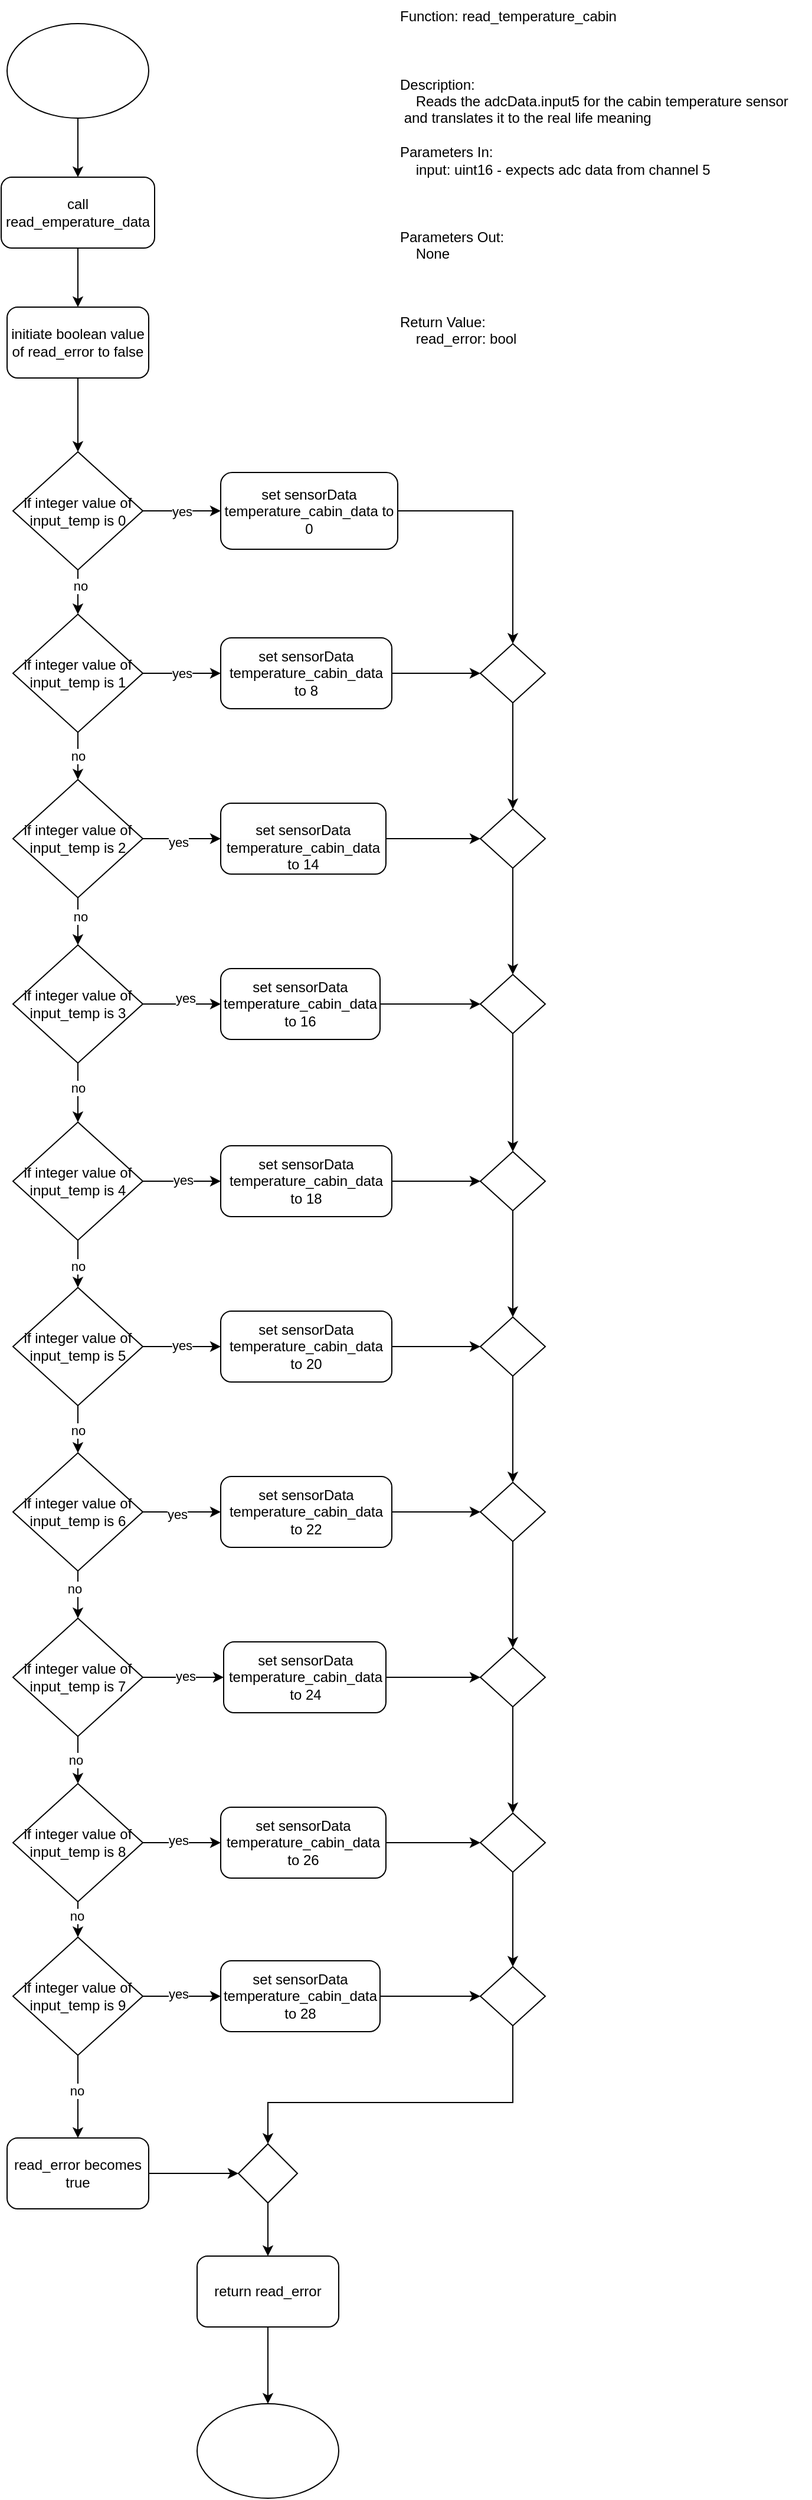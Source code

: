 <mxfile version="21.6.2" type="device">
  <diagram name="Page-1" id="2Yen2frqiZijl5yNPXud">
    <mxGraphModel dx="1720" dy="960" grid="1" gridSize="10" guides="1" tooltips="1" connect="1" arrows="1" fold="1" page="1" pageScale="1" pageWidth="850" pageHeight="1100" math="0" shadow="0">
      <root>
        <mxCell id="0" />
        <mxCell id="1" parent="0" />
        <mxCell id="z7MP5eiHaV3lzf-vJVwm-10" style="edgeStyle=orthogonalEdgeStyle;rounded=0;orthogonalLoop=1;jettySize=auto;html=1;entryX=0.5;entryY=0;entryDx=0;entryDy=0;" edge="1" parent="1" source="z7MP5eiHaV3lzf-vJVwm-1" target="z7MP5eiHaV3lzf-vJVwm-4">
          <mxGeometry relative="1" as="geometry" />
        </mxCell>
        <mxCell id="z7MP5eiHaV3lzf-vJVwm-1" value="initiate boolean value of read_error to false" style="rounded=1;whiteSpace=wrap;html=1;" vertex="1" parent="1">
          <mxGeometry x="69" y="270" width="120" height="60" as="geometry" />
        </mxCell>
        <mxCell id="z7MP5eiHaV3lzf-vJVwm-7" style="edgeStyle=orthogonalEdgeStyle;rounded=0;orthogonalLoop=1;jettySize=auto;html=1;entryX=0.5;entryY=0;entryDx=0;entryDy=0;" edge="1" parent="1" source="z7MP5eiHaV3lzf-vJVwm-3" target="z7MP5eiHaV3lzf-vJVwm-6">
          <mxGeometry relative="1" as="geometry" />
        </mxCell>
        <mxCell id="z7MP5eiHaV3lzf-vJVwm-3" value="" style="ellipse;whiteSpace=wrap;html=1;" vertex="1" parent="1">
          <mxGeometry x="69" y="30" width="120" height="80" as="geometry" />
        </mxCell>
        <mxCell id="z7MP5eiHaV3lzf-vJVwm-154" value="yes" style="edgeStyle=orthogonalEdgeStyle;rounded=0;orthogonalLoop=1;jettySize=auto;html=1;entryX=0;entryY=0.5;entryDx=0;entryDy=0;" edge="1" parent="1" source="z7MP5eiHaV3lzf-vJVwm-4" target="z7MP5eiHaV3lzf-vJVwm-15">
          <mxGeometry relative="1" as="geometry" />
        </mxCell>
        <mxCell id="z7MP5eiHaV3lzf-vJVwm-203" style="edgeStyle=orthogonalEdgeStyle;rounded=0;orthogonalLoop=1;jettySize=auto;html=1;entryX=0.5;entryY=0;entryDx=0;entryDy=0;" edge="1" parent="1" source="z7MP5eiHaV3lzf-vJVwm-4" target="z7MP5eiHaV3lzf-vJVwm-19">
          <mxGeometry relative="1" as="geometry" />
        </mxCell>
        <mxCell id="z7MP5eiHaV3lzf-vJVwm-204" value="no" style="edgeLabel;html=1;align=center;verticalAlign=middle;resizable=0;points=[];" vertex="1" connectable="0" parent="z7MP5eiHaV3lzf-vJVwm-203">
          <mxGeometry x="-0.373" y="2" relative="1" as="geometry">
            <mxPoint as="offset" />
          </mxGeometry>
        </mxCell>
        <mxCell id="z7MP5eiHaV3lzf-vJVwm-4" value="if integer value of input_temp is 0" style="rhombus;whiteSpace=wrap;html=1;" vertex="1" parent="1">
          <mxGeometry x="74" y="392.5" width="110" height="100" as="geometry" />
        </mxCell>
        <mxCell id="z7MP5eiHaV3lzf-vJVwm-5" value="" style="ellipse;whiteSpace=wrap;html=1;" vertex="1" parent="1">
          <mxGeometry x="230" y="2045" width="120" height="80" as="geometry" />
        </mxCell>
        <mxCell id="z7MP5eiHaV3lzf-vJVwm-9" style="edgeStyle=orthogonalEdgeStyle;rounded=0;orthogonalLoop=1;jettySize=auto;html=1;entryX=0.5;entryY=0;entryDx=0;entryDy=0;" edge="1" parent="1" source="z7MP5eiHaV3lzf-vJVwm-6" target="z7MP5eiHaV3lzf-vJVwm-1">
          <mxGeometry relative="1" as="geometry" />
        </mxCell>
        <mxCell id="z7MP5eiHaV3lzf-vJVwm-6" value="call read_emperature_data" style="rounded=1;whiteSpace=wrap;html=1;" vertex="1" parent="1">
          <mxGeometry x="64" y="160" width="130" height="60" as="geometry" />
        </mxCell>
        <mxCell id="z7MP5eiHaV3lzf-vJVwm-8" value="Function: read_temperature_cabin&#xa;&#xa;&#xa;&#xa;Description:&#xa;    Reads the adcData.input5 for the cabin temperature sensor       and translates it to the real life meaning&#xa;&#xa;Parameters In:&#xa;    input: uint16 - expects adc data from channel 5&#xa;&#xa;&#xa;&#xa;Parameters Out:&#xa;    None&#xa;&#xa;&#xa;&#xa;Return Value:&#xa;    read_error: bool" style="text;whiteSpace=wrap;" vertex="1" parent="1">
          <mxGeometry x="400" y="10" width="350" height="310" as="geometry" />
        </mxCell>
        <mxCell id="z7MP5eiHaV3lzf-vJVwm-13" style="edgeStyle=orthogonalEdgeStyle;rounded=0;orthogonalLoop=1;jettySize=auto;html=1;entryX=0.5;entryY=0;entryDx=0;entryDy=0;" edge="1" parent="1" source="z7MP5eiHaV3lzf-vJVwm-12" target="z7MP5eiHaV3lzf-vJVwm-5">
          <mxGeometry relative="1" as="geometry" />
        </mxCell>
        <mxCell id="z7MP5eiHaV3lzf-vJVwm-12" value="return read_error" style="rounded=1;whiteSpace=wrap;html=1;" vertex="1" parent="1">
          <mxGeometry x="230" y="1920" width="120" height="60" as="geometry" />
        </mxCell>
        <mxCell id="z7MP5eiHaV3lzf-vJVwm-175" style="edgeStyle=orthogonalEdgeStyle;rounded=0;orthogonalLoop=1;jettySize=auto;html=1;entryX=0.5;entryY=0;entryDx=0;entryDy=0;" edge="1" parent="1" source="z7MP5eiHaV3lzf-vJVwm-15" target="z7MP5eiHaV3lzf-vJVwm-163">
          <mxGeometry relative="1" as="geometry" />
        </mxCell>
        <mxCell id="z7MP5eiHaV3lzf-vJVwm-15" value="set sensorData temperature_cabin_data to 0" style="rounded=1;whiteSpace=wrap;html=1;" vertex="1" parent="1">
          <mxGeometry x="250" y="410" width="150" height="65" as="geometry" />
        </mxCell>
        <mxCell id="z7MP5eiHaV3lzf-vJVwm-184" value="yes" style="edgeStyle=orthogonalEdgeStyle;rounded=0;orthogonalLoop=1;jettySize=auto;html=1;entryX=0;entryY=0.5;entryDx=0;entryDy=0;" edge="1" parent="1" source="z7MP5eiHaV3lzf-vJVwm-19" target="z7MP5eiHaV3lzf-vJVwm-63">
          <mxGeometry relative="1" as="geometry" />
        </mxCell>
        <mxCell id="z7MP5eiHaV3lzf-vJVwm-205" style="edgeStyle=orthogonalEdgeStyle;rounded=0;orthogonalLoop=1;jettySize=auto;html=1;" edge="1" parent="1" source="z7MP5eiHaV3lzf-vJVwm-19" target="z7MP5eiHaV3lzf-vJVwm-20">
          <mxGeometry relative="1" as="geometry" />
        </mxCell>
        <mxCell id="z7MP5eiHaV3lzf-vJVwm-206" value="no" style="edgeLabel;html=1;align=center;verticalAlign=middle;resizable=0;points=[];" vertex="1" connectable="0" parent="z7MP5eiHaV3lzf-vJVwm-205">
          <mxGeometry x="0.001" relative="1" as="geometry">
            <mxPoint as="offset" />
          </mxGeometry>
        </mxCell>
        <mxCell id="z7MP5eiHaV3lzf-vJVwm-19" value="if integer value of input_temp is 1" style="rhombus;whiteSpace=wrap;html=1;" vertex="1" parent="1">
          <mxGeometry x="74" y="530" width="110" height="100" as="geometry" />
        </mxCell>
        <mxCell id="z7MP5eiHaV3lzf-vJVwm-185" style="edgeStyle=orthogonalEdgeStyle;rounded=0;orthogonalLoop=1;jettySize=auto;html=1;entryX=0;entryY=0.5;entryDx=0;entryDy=0;" edge="1" parent="1" source="z7MP5eiHaV3lzf-vJVwm-20" target="z7MP5eiHaV3lzf-vJVwm-62">
          <mxGeometry relative="1" as="geometry" />
        </mxCell>
        <mxCell id="z7MP5eiHaV3lzf-vJVwm-186" value="yes" style="edgeLabel;html=1;align=center;verticalAlign=middle;resizable=0;points=[];" vertex="1" connectable="0" parent="z7MP5eiHaV3lzf-vJVwm-185">
          <mxGeometry x="-0.089" y="-3" relative="1" as="geometry">
            <mxPoint as="offset" />
          </mxGeometry>
        </mxCell>
        <mxCell id="z7MP5eiHaV3lzf-vJVwm-207" style="edgeStyle=orthogonalEdgeStyle;rounded=0;orthogonalLoop=1;jettySize=auto;html=1;entryX=0.5;entryY=0;entryDx=0;entryDy=0;" edge="1" parent="1" source="z7MP5eiHaV3lzf-vJVwm-20" target="z7MP5eiHaV3lzf-vJVwm-21">
          <mxGeometry relative="1" as="geometry" />
        </mxCell>
        <mxCell id="z7MP5eiHaV3lzf-vJVwm-208" value="no" style="edgeLabel;html=1;align=center;verticalAlign=middle;resizable=0;points=[];" vertex="1" connectable="0" parent="z7MP5eiHaV3lzf-vJVwm-207">
          <mxGeometry x="-0.224" y="2" relative="1" as="geometry">
            <mxPoint as="offset" />
          </mxGeometry>
        </mxCell>
        <mxCell id="z7MP5eiHaV3lzf-vJVwm-20" value="if integer value of input_temp is 2" style="rhombus;whiteSpace=wrap;html=1;" vertex="1" parent="1">
          <mxGeometry x="74" y="670" width="110" height="100" as="geometry" />
        </mxCell>
        <mxCell id="z7MP5eiHaV3lzf-vJVwm-187" style="edgeStyle=orthogonalEdgeStyle;rounded=0;orthogonalLoop=1;jettySize=auto;html=1;entryX=0;entryY=0.5;entryDx=0;entryDy=0;" edge="1" parent="1" source="z7MP5eiHaV3lzf-vJVwm-21" target="z7MP5eiHaV3lzf-vJVwm-61">
          <mxGeometry relative="1" as="geometry" />
        </mxCell>
        <mxCell id="z7MP5eiHaV3lzf-vJVwm-188" value="yes" style="edgeLabel;html=1;align=center;verticalAlign=middle;resizable=0;points=[];" vertex="1" connectable="0" parent="z7MP5eiHaV3lzf-vJVwm-187">
          <mxGeometry x="0.069" y="5" relative="1" as="geometry">
            <mxPoint as="offset" />
          </mxGeometry>
        </mxCell>
        <mxCell id="z7MP5eiHaV3lzf-vJVwm-209" style="edgeStyle=orthogonalEdgeStyle;rounded=0;orthogonalLoop=1;jettySize=auto;html=1;entryX=0.5;entryY=0;entryDx=0;entryDy=0;" edge="1" parent="1" source="z7MP5eiHaV3lzf-vJVwm-21" target="z7MP5eiHaV3lzf-vJVwm-22">
          <mxGeometry relative="1" as="geometry" />
        </mxCell>
        <mxCell id="z7MP5eiHaV3lzf-vJVwm-210" value="no" style="edgeLabel;html=1;align=center;verticalAlign=middle;resizable=0;points=[];" vertex="1" connectable="0" parent="z7MP5eiHaV3lzf-vJVwm-209">
          <mxGeometry x="-0.18" relative="1" as="geometry">
            <mxPoint as="offset" />
          </mxGeometry>
        </mxCell>
        <mxCell id="z7MP5eiHaV3lzf-vJVwm-21" value="if integer value of input_temp is 3" style="rhombus;whiteSpace=wrap;html=1;" vertex="1" parent="1">
          <mxGeometry x="74" y="810" width="110" height="100" as="geometry" />
        </mxCell>
        <mxCell id="z7MP5eiHaV3lzf-vJVwm-189" style="edgeStyle=orthogonalEdgeStyle;rounded=0;orthogonalLoop=1;jettySize=auto;html=1;entryX=0;entryY=0.5;entryDx=0;entryDy=0;" edge="1" parent="1" source="z7MP5eiHaV3lzf-vJVwm-22" target="z7MP5eiHaV3lzf-vJVwm-60">
          <mxGeometry relative="1" as="geometry" />
        </mxCell>
        <mxCell id="z7MP5eiHaV3lzf-vJVwm-190" value="yes" style="edgeLabel;html=1;align=center;verticalAlign=middle;resizable=0;points=[];" vertex="1" connectable="0" parent="z7MP5eiHaV3lzf-vJVwm-189">
          <mxGeometry x="0.017" y="1" relative="1" as="geometry">
            <mxPoint as="offset" />
          </mxGeometry>
        </mxCell>
        <mxCell id="z7MP5eiHaV3lzf-vJVwm-211" style="edgeStyle=orthogonalEdgeStyle;rounded=0;orthogonalLoop=1;jettySize=auto;html=1;entryX=0.5;entryY=0;entryDx=0;entryDy=0;" edge="1" parent="1" source="z7MP5eiHaV3lzf-vJVwm-22" target="z7MP5eiHaV3lzf-vJVwm-23">
          <mxGeometry relative="1" as="geometry" />
        </mxCell>
        <mxCell id="z7MP5eiHaV3lzf-vJVwm-212" value="no" style="edgeLabel;html=1;align=center;verticalAlign=middle;resizable=0;points=[];" vertex="1" connectable="0" parent="z7MP5eiHaV3lzf-vJVwm-211">
          <mxGeometry x="0.082" relative="1" as="geometry">
            <mxPoint as="offset" />
          </mxGeometry>
        </mxCell>
        <mxCell id="z7MP5eiHaV3lzf-vJVwm-22" value="if integer value of input_temp is 4" style="rhombus;whiteSpace=wrap;html=1;" vertex="1" parent="1">
          <mxGeometry x="74" y="960" width="110" height="100" as="geometry" />
        </mxCell>
        <mxCell id="z7MP5eiHaV3lzf-vJVwm-191" style="edgeStyle=orthogonalEdgeStyle;rounded=0;orthogonalLoop=1;jettySize=auto;html=1;entryX=0;entryY=0.5;entryDx=0;entryDy=0;" edge="1" parent="1" source="z7MP5eiHaV3lzf-vJVwm-23" target="z7MP5eiHaV3lzf-vJVwm-64">
          <mxGeometry relative="1" as="geometry" />
        </mxCell>
        <mxCell id="z7MP5eiHaV3lzf-vJVwm-192" value="yes" style="edgeLabel;html=1;align=center;verticalAlign=middle;resizable=0;points=[];" vertex="1" connectable="0" parent="z7MP5eiHaV3lzf-vJVwm-191">
          <mxGeometry x="-0.01" y="1" relative="1" as="geometry">
            <mxPoint as="offset" />
          </mxGeometry>
        </mxCell>
        <mxCell id="z7MP5eiHaV3lzf-vJVwm-213" style="edgeStyle=orthogonalEdgeStyle;rounded=0;orthogonalLoop=1;jettySize=auto;html=1;entryX=0.5;entryY=0;entryDx=0;entryDy=0;" edge="1" parent="1" source="z7MP5eiHaV3lzf-vJVwm-23" target="z7MP5eiHaV3lzf-vJVwm-24">
          <mxGeometry relative="1" as="geometry" />
        </mxCell>
        <mxCell id="z7MP5eiHaV3lzf-vJVwm-214" value="no" style="edgeLabel;html=1;align=center;verticalAlign=middle;resizable=0;points=[];" vertex="1" connectable="0" parent="z7MP5eiHaV3lzf-vJVwm-213">
          <mxGeometry x="0.031" relative="1" as="geometry">
            <mxPoint as="offset" />
          </mxGeometry>
        </mxCell>
        <mxCell id="z7MP5eiHaV3lzf-vJVwm-23" value="if integer value of input_temp is 5" style="rhombus;whiteSpace=wrap;html=1;" vertex="1" parent="1">
          <mxGeometry x="74" y="1100" width="110" height="100" as="geometry" />
        </mxCell>
        <mxCell id="z7MP5eiHaV3lzf-vJVwm-193" style="edgeStyle=orthogonalEdgeStyle;rounded=0;orthogonalLoop=1;jettySize=auto;html=1;exitX=1;exitY=0.5;exitDx=0;exitDy=0;entryX=0;entryY=0.5;entryDx=0;entryDy=0;" edge="1" parent="1" source="z7MP5eiHaV3lzf-vJVwm-24" target="z7MP5eiHaV3lzf-vJVwm-65">
          <mxGeometry relative="1" as="geometry" />
        </mxCell>
        <mxCell id="z7MP5eiHaV3lzf-vJVwm-194" value="yes" style="edgeLabel;html=1;align=center;verticalAlign=middle;resizable=0;points=[];" vertex="1" connectable="0" parent="z7MP5eiHaV3lzf-vJVwm-193">
          <mxGeometry x="-0.115" y="-2" relative="1" as="geometry">
            <mxPoint as="offset" />
          </mxGeometry>
        </mxCell>
        <mxCell id="z7MP5eiHaV3lzf-vJVwm-215" style="edgeStyle=orthogonalEdgeStyle;rounded=0;orthogonalLoop=1;jettySize=auto;html=1;entryX=0.5;entryY=0;entryDx=0;entryDy=0;" edge="1" parent="1" source="z7MP5eiHaV3lzf-vJVwm-24" target="z7MP5eiHaV3lzf-vJVwm-25">
          <mxGeometry relative="1" as="geometry" />
        </mxCell>
        <mxCell id="z7MP5eiHaV3lzf-vJVwm-216" value="no" style="edgeLabel;html=1;align=center;verticalAlign=middle;resizable=0;points=[];" vertex="1" connectable="0" parent="z7MP5eiHaV3lzf-vJVwm-215">
          <mxGeometry x="-0.238" y="-3" relative="1" as="geometry">
            <mxPoint as="offset" />
          </mxGeometry>
        </mxCell>
        <mxCell id="z7MP5eiHaV3lzf-vJVwm-24" value="if integer value of input_temp is 6" style="rhombus;whiteSpace=wrap;html=1;" vertex="1" parent="1">
          <mxGeometry x="74" y="1240" width="110" height="100" as="geometry" />
        </mxCell>
        <mxCell id="z7MP5eiHaV3lzf-vJVwm-195" style="edgeStyle=orthogonalEdgeStyle;rounded=0;orthogonalLoop=1;jettySize=auto;html=1;entryX=0;entryY=0.5;entryDx=0;entryDy=0;" edge="1" parent="1" source="z7MP5eiHaV3lzf-vJVwm-25" target="z7MP5eiHaV3lzf-vJVwm-66">
          <mxGeometry relative="1" as="geometry" />
        </mxCell>
        <mxCell id="z7MP5eiHaV3lzf-vJVwm-196" value="yes" style="edgeLabel;html=1;align=center;verticalAlign=middle;resizable=0;points=[];" vertex="1" connectable="0" parent="z7MP5eiHaV3lzf-vJVwm-195">
          <mxGeometry x="0.056" y="1" relative="1" as="geometry">
            <mxPoint as="offset" />
          </mxGeometry>
        </mxCell>
        <mxCell id="z7MP5eiHaV3lzf-vJVwm-217" style="edgeStyle=orthogonalEdgeStyle;rounded=0;orthogonalLoop=1;jettySize=auto;html=1;entryX=0.5;entryY=0;entryDx=0;entryDy=0;" edge="1" parent="1" source="z7MP5eiHaV3lzf-vJVwm-25" target="z7MP5eiHaV3lzf-vJVwm-26">
          <mxGeometry relative="1" as="geometry" />
        </mxCell>
        <mxCell id="z7MP5eiHaV3lzf-vJVwm-218" value="no" style="edgeLabel;html=1;align=center;verticalAlign=middle;resizable=0;points=[];" vertex="1" connectable="0" parent="z7MP5eiHaV3lzf-vJVwm-217">
          <mxGeometry x="0.011" y="-2" relative="1" as="geometry">
            <mxPoint as="offset" />
          </mxGeometry>
        </mxCell>
        <mxCell id="z7MP5eiHaV3lzf-vJVwm-25" value="if integer value of input_temp is 7" style="rhombus;whiteSpace=wrap;html=1;" vertex="1" parent="1">
          <mxGeometry x="74" y="1380" width="110" height="100" as="geometry" />
        </mxCell>
        <mxCell id="z7MP5eiHaV3lzf-vJVwm-197" style="edgeStyle=orthogonalEdgeStyle;rounded=0;orthogonalLoop=1;jettySize=auto;html=1;entryX=0;entryY=0.5;entryDx=0;entryDy=0;" edge="1" parent="1" source="z7MP5eiHaV3lzf-vJVwm-26" target="z7MP5eiHaV3lzf-vJVwm-67">
          <mxGeometry relative="1" as="geometry" />
        </mxCell>
        <mxCell id="z7MP5eiHaV3lzf-vJVwm-198" value="yes" style="edgeLabel;html=1;align=center;verticalAlign=middle;resizable=0;points=[];" vertex="1" connectable="0" parent="z7MP5eiHaV3lzf-vJVwm-197">
          <mxGeometry x="-0.089" y="2" relative="1" as="geometry">
            <mxPoint as="offset" />
          </mxGeometry>
        </mxCell>
        <mxCell id="z7MP5eiHaV3lzf-vJVwm-220" style="edgeStyle=orthogonalEdgeStyle;rounded=0;orthogonalLoop=1;jettySize=auto;html=1;entryX=0.5;entryY=0;entryDx=0;entryDy=0;" edge="1" parent="1" source="z7MP5eiHaV3lzf-vJVwm-26" target="z7MP5eiHaV3lzf-vJVwm-27">
          <mxGeometry relative="1" as="geometry" />
        </mxCell>
        <mxCell id="z7MP5eiHaV3lzf-vJVwm-221" value="no" style="edgeLabel;html=1;align=center;verticalAlign=middle;resizable=0;points=[];" vertex="1" connectable="0" parent="z7MP5eiHaV3lzf-vJVwm-220">
          <mxGeometry x="0.279" y="-1" relative="1" as="geometry">
            <mxPoint as="offset" />
          </mxGeometry>
        </mxCell>
        <mxCell id="z7MP5eiHaV3lzf-vJVwm-26" value="if integer value of input_temp is 8" style="rhombus;whiteSpace=wrap;html=1;" vertex="1" parent="1">
          <mxGeometry x="74" y="1520" width="110" height="100" as="geometry" />
        </mxCell>
        <mxCell id="z7MP5eiHaV3lzf-vJVwm-199" style="edgeStyle=orthogonalEdgeStyle;rounded=0;orthogonalLoop=1;jettySize=auto;html=1;entryX=0;entryY=0.5;entryDx=0;entryDy=0;" edge="1" parent="1" source="z7MP5eiHaV3lzf-vJVwm-27" target="z7MP5eiHaV3lzf-vJVwm-68">
          <mxGeometry relative="1" as="geometry" />
        </mxCell>
        <mxCell id="z7MP5eiHaV3lzf-vJVwm-200" value="yes" style="edgeLabel;html=1;align=center;verticalAlign=middle;resizable=0;points=[];" vertex="1" connectable="0" parent="z7MP5eiHaV3lzf-vJVwm-199">
          <mxGeometry x="-0.089" y="2" relative="1" as="geometry">
            <mxPoint as="offset" />
          </mxGeometry>
        </mxCell>
        <mxCell id="z7MP5eiHaV3lzf-vJVwm-201" style="edgeStyle=orthogonalEdgeStyle;rounded=0;orthogonalLoop=1;jettySize=auto;html=1;entryX=0.5;entryY=0;entryDx=0;entryDy=0;" edge="1" parent="1" source="z7MP5eiHaV3lzf-vJVwm-27" target="z7MP5eiHaV3lzf-vJVwm-29">
          <mxGeometry relative="1" as="geometry" />
        </mxCell>
        <mxCell id="z7MP5eiHaV3lzf-vJVwm-222" value="no" style="edgeLabel;html=1;align=center;verticalAlign=middle;resizable=0;points=[];" vertex="1" connectable="0" parent="z7MP5eiHaV3lzf-vJVwm-201">
          <mxGeometry x="-0.14" y="-1" relative="1" as="geometry">
            <mxPoint as="offset" />
          </mxGeometry>
        </mxCell>
        <mxCell id="z7MP5eiHaV3lzf-vJVwm-27" value="if integer value of input_temp is 9" style="rhombus;whiteSpace=wrap;html=1;" vertex="1" parent="1">
          <mxGeometry x="74" y="1650" width="110" height="100" as="geometry" />
        </mxCell>
        <mxCell id="z7MP5eiHaV3lzf-vJVwm-30" style="edgeStyle=orthogonalEdgeStyle;rounded=0;orthogonalLoop=1;jettySize=auto;html=1;" edge="1" parent="1" source="z7MP5eiHaV3lzf-vJVwm-29" target="z7MP5eiHaV3lzf-vJVwm-31">
          <mxGeometry relative="1" as="geometry">
            <mxPoint x="1563.5" y="525" as="targetPoint" />
          </mxGeometry>
        </mxCell>
        <mxCell id="z7MP5eiHaV3lzf-vJVwm-29" value="read_error becomes true" style="rounded=1;whiteSpace=wrap;html=1;" vertex="1" parent="1">
          <mxGeometry x="69.0" y="1820" width="120" height="60" as="geometry" />
        </mxCell>
        <mxCell id="z7MP5eiHaV3lzf-vJVwm-43" style="edgeStyle=orthogonalEdgeStyle;rounded=0;orthogonalLoop=1;jettySize=auto;html=1;entryX=0.5;entryY=0;entryDx=0;entryDy=0;" edge="1" parent="1" source="z7MP5eiHaV3lzf-vJVwm-31" target="z7MP5eiHaV3lzf-vJVwm-12">
          <mxGeometry relative="1" as="geometry" />
        </mxCell>
        <mxCell id="z7MP5eiHaV3lzf-vJVwm-31" value="" style="rhombus;whiteSpace=wrap;html=1;" vertex="1" parent="1">
          <mxGeometry x="265" y="1825" width="50" height="50" as="geometry" />
        </mxCell>
        <mxCell id="z7MP5eiHaV3lzf-vJVwm-169" style="edgeStyle=orthogonalEdgeStyle;rounded=0;orthogonalLoop=1;jettySize=auto;html=1;entryX=0;entryY=0.5;entryDx=0;entryDy=0;" edge="1" parent="1" source="z7MP5eiHaV3lzf-vJVwm-60" target="z7MP5eiHaV3lzf-vJVwm-160">
          <mxGeometry relative="1" as="geometry" />
        </mxCell>
        <mxCell id="z7MP5eiHaV3lzf-vJVwm-60" value="set sensorData temperature_cabin_data to 18" style="rounded=1;whiteSpace=wrap;html=1;" vertex="1" parent="1">
          <mxGeometry x="250" y="980" width="145" height="60" as="geometry" />
        </mxCell>
        <mxCell id="z7MP5eiHaV3lzf-vJVwm-168" style="edgeStyle=orthogonalEdgeStyle;rounded=0;orthogonalLoop=1;jettySize=auto;html=1;entryX=0;entryY=0.5;entryDx=0;entryDy=0;" edge="1" parent="1" source="z7MP5eiHaV3lzf-vJVwm-61" target="z7MP5eiHaV3lzf-vJVwm-161">
          <mxGeometry relative="1" as="geometry" />
        </mxCell>
        <mxCell id="z7MP5eiHaV3lzf-vJVwm-61" value="set sensorData temperature_cabin_data to 16" style="rounded=1;whiteSpace=wrap;html=1;" vertex="1" parent="1">
          <mxGeometry x="250" y="830" width="135" height="60" as="geometry" />
        </mxCell>
        <mxCell id="z7MP5eiHaV3lzf-vJVwm-166" style="edgeStyle=orthogonalEdgeStyle;rounded=0;orthogonalLoop=1;jettySize=auto;html=1;entryX=0;entryY=0.5;entryDx=0;entryDy=0;" edge="1" parent="1" source="z7MP5eiHaV3lzf-vJVwm-62" target="z7MP5eiHaV3lzf-vJVwm-162">
          <mxGeometry relative="1" as="geometry" />
        </mxCell>
        <mxCell id="z7MP5eiHaV3lzf-vJVwm-62" value="&lt;br&gt;&lt;span style=&quot;color: rgb(0, 0, 0); font-family: Helvetica; font-size: 12px; font-style: normal; font-variant-ligatures: normal; font-variant-caps: normal; font-weight: 400; letter-spacing: normal; orphans: 2; text-align: center; text-indent: 0px; text-transform: none; widows: 2; word-spacing: 0px; -webkit-text-stroke-width: 0px; background-color: rgb(251, 251, 251); text-decoration-thickness: initial; text-decoration-style: initial; text-decoration-color: initial; float: none; display: inline !important;&quot;&gt;set sensorData temperature_cabin_data to 14&lt;/span&gt;" style="rounded=1;whiteSpace=wrap;html=1;" vertex="1" parent="1">
          <mxGeometry x="250" y="690" width="140" height="60" as="geometry" />
        </mxCell>
        <mxCell id="z7MP5eiHaV3lzf-vJVwm-167" style="edgeStyle=orthogonalEdgeStyle;rounded=0;orthogonalLoop=1;jettySize=auto;html=1;entryX=0;entryY=0.5;entryDx=0;entryDy=0;" edge="1" parent="1" source="z7MP5eiHaV3lzf-vJVwm-63" target="z7MP5eiHaV3lzf-vJVwm-163">
          <mxGeometry relative="1" as="geometry" />
        </mxCell>
        <mxCell id="z7MP5eiHaV3lzf-vJVwm-63" value="set sensorData temperature_cabin_data to 8" style="rounded=1;whiteSpace=wrap;html=1;" vertex="1" parent="1">
          <mxGeometry x="250" y="550" width="145" height="60" as="geometry" />
        </mxCell>
        <mxCell id="z7MP5eiHaV3lzf-vJVwm-170" style="edgeStyle=orthogonalEdgeStyle;rounded=0;orthogonalLoop=1;jettySize=auto;html=1;entryX=0;entryY=0.5;entryDx=0;entryDy=0;" edge="1" parent="1" source="z7MP5eiHaV3lzf-vJVwm-64" target="z7MP5eiHaV3lzf-vJVwm-159">
          <mxGeometry relative="1" as="geometry" />
        </mxCell>
        <mxCell id="z7MP5eiHaV3lzf-vJVwm-64" value="set sensorData temperature_cabin_data to 20" style="rounded=1;whiteSpace=wrap;html=1;" vertex="1" parent="1">
          <mxGeometry x="250" y="1120" width="145" height="60" as="geometry" />
        </mxCell>
        <mxCell id="z7MP5eiHaV3lzf-vJVwm-171" style="edgeStyle=orthogonalEdgeStyle;rounded=0;orthogonalLoop=1;jettySize=auto;html=1;entryX=0;entryY=0.5;entryDx=0;entryDy=0;" edge="1" parent="1" source="z7MP5eiHaV3lzf-vJVwm-65" target="z7MP5eiHaV3lzf-vJVwm-158">
          <mxGeometry relative="1" as="geometry" />
        </mxCell>
        <mxCell id="z7MP5eiHaV3lzf-vJVwm-65" value="set sensorData temperature_cabin_data to 22" style="rounded=1;whiteSpace=wrap;html=1;" vertex="1" parent="1">
          <mxGeometry x="250" y="1260" width="145" height="60" as="geometry" />
        </mxCell>
        <mxCell id="z7MP5eiHaV3lzf-vJVwm-172" style="edgeStyle=orthogonalEdgeStyle;rounded=0;orthogonalLoop=1;jettySize=auto;html=1;entryX=0;entryY=0.5;entryDx=0;entryDy=0;" edge="1" parent="1" source="z7MP5eiHaV3lzf-vJVwm-66" target="z7MP5eiHaV3lzf-vJVwm-157">
          <mxGeometry relative="1" as="geometry" />
        </mxCell>
        <mxCell id="z7MP5eiHaV3lzf-vJVwm-66" value="set sensorData temperature_cabin_data to 24" style="rounded=1;whiteSpace=wrap;html=1;" vertex="1" parent="1">
          <mxGeometry x="252.5" y="1400" width="137.5" height="60" as="geometry" />
        </mxCell>
        <mxCell id="z7MP5eiHaV3lzf-vJVwm-173" style="edgeStyle=orthogonalEdgeStyle;rounded=0;orthogonalLoop=1;jettySize=auto;html=1;entryX=0;entryY=0.5;entryDx=0;entryDy=0;" edge="1" parent="1" source="z7MP5eiHaV3lzf-vJVwm-67" target="z7MP5eiHaV3lzf-vJVwm-156">
          <mxGeometry relative="1" as="geometry" />
        </mxCell>
        <mxCell id="z7MP5eiHaV3lzf-vJVwm-67" value="set sensorData temperature_cabin_data to 26" style="rounded=1;whiteSpace=wrap;html=1;" vertex="1" parent="1">
          <mxGeometry x="250" y="1540" width="140" height="60" as="geometry" />
        </mxCell>
        <mxCell id="z7MP5eiHaV3lzf-vJVwm-174" style="edgeStyle=orthogonalEdgeStyle;rounded=0;orthogonalLoop=1;jettySize=auto;html=1;entryX=0;entryY=0.5;entryDx=0;entryDy=0;" edge="1" parent="1" source="z7MP5eiHaV3lzf-vJVwm-68" target="z7MP5eiHaV3lzf-vJVwm-155">
          <mxGeometry relative="1" as="geometry" />
        </mxCell>
        <mxCell id="z7MP5eiHaV3lzf-vJVwm-68" value="set sensorData temperature_cabin_data to 28" style="rounded=1;whiteSpace=wrap;html=1;" vertex="1" parent="1">
          <mxGeometry x="250" y="1670" width="135" height="60" as="geometry" />
        </mxCell>
        <mxCell id="z7MP5eiHaV3lzf-vJVwm-202" style="edgeStyle=orthogonalEdgeStyle;rounded=0;orthogonalLoop=1;jettySize=auto;html=1;" edge="1" parent="1" source="z7MP5eiHaV3lzf-vJVwm-155" target="z7MP5eiHaV3lzf-vJVwm-31">
          <mxGeometry relative="1" as="geometry">
            <Array as="points">
              <mxPoint x="498" y="1790" />
              <mxPoint x="290" y="1790" />
            </Array>
          </mxGeometry>
        </mxCell>
        <mxCell id="z7MP5eiHaV3lzf-vJVwm-155" value="" style="rhombus;whiteSpace=wrap;html=1;" vertex="1" parent="1">
          <mxGeometry x="470" y="1675" width="55" height="50" as="geometry" />
        </mxCell>
        <mxCell id="z7MP5eiHaV3lzf-vJVwm-183" style="edgeStyle=orthogonalEdgeStyle;rounded=0;orthogonalLoop=1;jettySize=auto;html=1;entryX=0.5;entryY=0;entryDx=0;entryDy=0;" edge="1" parent="1" source="z7MP5eiHaV3lzf-vJVwm-156" target="z7MP5eiHaV3lzf-vJVwm-155">
          <mxGeometry relative="1" as="geometry" />
        </mxCell>
        <mxCell id="z7MP5eiHaV3lzf-vJVwm-156" value="" style="rhombus;whiteSpace=wrap;html=1;" vertex="1" parent="1">
          <mxGeometry x="470" y="1545" width="55" height="50" as="geometry" />
        </mxCell>
        <mxCell id="z7MP5eiHaV3lzf-vJVwm-182" style="edgeStyle=orthogonalEdgeStyle;rounded=0;orthogonalLoop=1;jettySize=auto;html=1;entryX=0.5;entryY=0;entryDx=0;entryDy=0;" edge="1" parent="1" source="z7MP5eiHaV3lzf-vJVwm-157" target="z7MP5eiHaV3lzf-vJVwm-156">
          <mxGeometry relative="1" as="geometry" />
        </mxCell>
        <mxCell id="z7MP5eiHaV3lzf-vJVwm-157" value="" style="rhombus;whiteSpace=wrap;html=1;" vertex="1" parent="1">
          <mxGeometry x="470" y="1405" width="55" height="50" as="geometry" />
        </mxCell>
        <mxCell id="z7MP5eiHaV3lzf-vJVwm-181" style="edgeStyle=orthogonalEdgeStyle;rounded=0;orthogonalLoop=1;jettySize=auto;html=1;entryX=0.5;entryY=0;entryDx=0;entryDy=0;" edge="1" parent="1" source="z7MP5eiHaV3lzf-vJVwm-158" target="z7MP5eiHaV3lzf-vJVwm-157">
          <mxGeometry relative="1" as="geometry" />
        </mxCell>
        <mxCell id="z7MP5eiHaV3lzf-vJVwm-158" value="" style="rhombus;whiteSpace=wrap;html=1;" vertex="1" parent="1">
          <mxGeometry x="470" y="1265" width="55" height="50" as="geometry" />
        </mxCell>
        <mxCell id="z7MP5eiHaV3lzf-vJVwm-180" style="edgeStyle=orthogonalEdgeStyle;rounded=0;orthogonalLoop=1;jettySize=auto;html=1;entryX=0.5;entryY=0;entryDx=0;entryDy=0;" edge="1" parent="1" source="z7MP5eiHaV3lzf-vJVwm-159" target="z7MP5eiHaV3lzf-vJVwm-158">
          <mxGeometry relative="1" as="geometry" />
        </mxCell>
        <mxCell id="z7MP5eiHaV3lzf-vJVwm-159" value="" style="rhombus;whiteSpace=wrap;html=1;" vertex="1" parent="1">
          <mxGeometry x="470" y="1125" width="55" height="50" as="geometry" />
        </mxCell>
        <mxCell id="z7MP5eiHaV3lzf-vJVwm-179" style="edgeStyle=orthogonalEdgeStyle;rounded=0;orthogonalLoop=1;jettySize=auto;html=1;entryX=0.5;entryY=0;entryDx=0;entryDy=0;" edge="1" parent="1" source="z7MP5eiHaV3lzf-vJVwm-160" target="z7MP5eiHaV3lzf-vJVwm-159">
          <mxGeometry relative="1" as="geometry" />
        </mxCell>
        <mxCell id="z7MP5eiHaV3lzf-vJVwm-160" value="" style="rhombus;whiteSpace=wrap;html=1;" vertex="1" parent="1">
          <mxGeometry x="470" y="985" width="55" height="50" as="geometry" />
        </mxCell>
        <mxCell id="z7MP5eiHaV3lzf-vJVwm-178" style="edgeStyle=orthogonalEdgeStyle;rounded=0;orthogonalLoop=1;jettySize=auto;html=1;entryX=0.5;entryY=0;entryDx=0;entryDy=0;" edge="1" parent="1" source="z7MP5eiHaV3lzf-vJVwm-161" target="z7MP5eiHaV3lzf-vJVwm-160">
          <mxGeometry relative="1" as="geometry" />
        </mxCell>
        <mxCell id="z7MP5eiHaV3lzf-vJVwm-161" value="" style="rhombus;whiteSpace=wrap;html=1;" vertex="1" parent="1">
          <mxGeometry x="470" y="835" width="55" height="50" as="geometry" />
        </mxCell>
        <mxCell id="z7MP5eiHaV3lzf-vJVwm-177" style="edgeStyle=orthogonalEdgeStyle;rounded=0;orthogonalLoop=1;jettySize=auto;html=1;entryX=0.5;entryY=0;entryDx=0;entryDy=0;" edge="1" parent="1" source="z7MP5eiHaV3lzf-vJVwm-162" target="z7MP5eiHaV3lzf-vJVwm-161">
          <mxGeometry relative="1" as="geometry" />
        </mxCell>
        <mxCell id="z7MP5eiHaV3lzf-vJVwm-162" value="" style="rhombus;whiteSpace=wrap;html=1;" vertex="1" parent="1">
          <mxGeometry x="470" y="695" width="55" height="50" as="geometry" />
        </mxCell>
        <mxCell id="z7MP5eiHaV3lzf-vJVwm-176" style="edgeStyle=orthogonalEdgeStyle;rounded=0;orthogonalLoop=1;jettySize=auto;html=1;entryX=0.5;entryY=0;entryDx=0;entryDy=0;" edge="1" parent="1" source="z7MP5eiHaV3lzf-vJVwm-163" target="z7MP5eiHaV3lzf-vJVwm-162">
          <mxGeometry relative="1" as="geometry" />
        </mxCell>
        <mxCell id="z7MP5eiHaV3lzf-vJVwm-163" value="" style="rhombus;whiteSpace=wrap;html=1;" vertex="1" parent="1">
          <mxGeometry x="470" y="555" width="55" height="50" as="geometry" />
        </mxCell>
      </root>
    </mxGraphModel>
  </diagram>
</mxfile>
